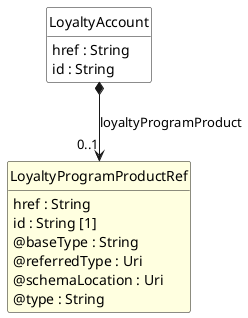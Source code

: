 @startuml
hide circle
hide methods
hide stereotype
show <<Enumeration>> stereotype
skinparam class {
   BackgroundColor<<Enumeration>> #E6F5F7
   BackgroundColor<<Ref>> #FFFFE0
   BackgroundColor<<Pivot>> #FFFFFFF
   BackgroundColor<<SimpleType>> #E2F0DA
   BackgroundColor #FCF2E3
}

class LoyaltyAccount <<Pivot>> {
    href : String
    id : String
}

class LoyaltyProgramProductRef  <<Ref>> {
    href : String
    id : String [1]
    @baseType : String
    @referredType : Uri
    @schemaLocation : Uri
    @type : String
}

LoyaltyAccount *-->  "0..1" LoyaltyProgramProductRef : loyaltyProgramProduct

@enduml